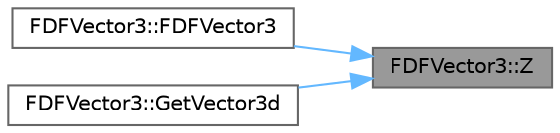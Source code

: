 digraph "FDFVector3::Z"
{
 // INTERACTIVE_SVG=YES
 // LATEX_PDF_SIZE
  bgcolor="transparent";
  edge [fontname=Helvetica,fontsize=10,labelfontname=Helvetica,labelfontsize=10];
  node [fontname=Helvetica,fontsize=10,shape=box,height=0.2,width=0.4];
  rankdir="RL";
  Node1 [id="Node000001",label="FDFVector3::Z",height=0.2,width=0.4,color="gray40", fillcolor="grey60", style="filled", fontcolor="black",tooltip=" "];
  Node1 -> Node2 [id="edge1_Node000001_Node000002",dir="back",color="steelblue1",style="solid",tooltip=" "];
  Node2 [id="Node000002",label="FDFVector3::FDFVector3",height=0.2,width=0.4,color="grey40", fillcolor="white", style="filled",URL="$d3/da0/structFDFVector3.html#a8e063d41b2ca85216bb3916ea15daccc",tooltip=" "];
  Node1 -> Node3 [id="edge2_Node000001_Node000003",dir="back",color="steelblue1",style="solid",tooltip=" "];
  Node3 [id="Node000003",label="FDFVector3::GetVector3d",height=0.2,width=0.4,color="grey40", fillcolor="white", style="filled",URL="$d3/da0/structFDFVector3.html#a531b236c0588ab23af843cb16457f373",tooltip=" "];
}
